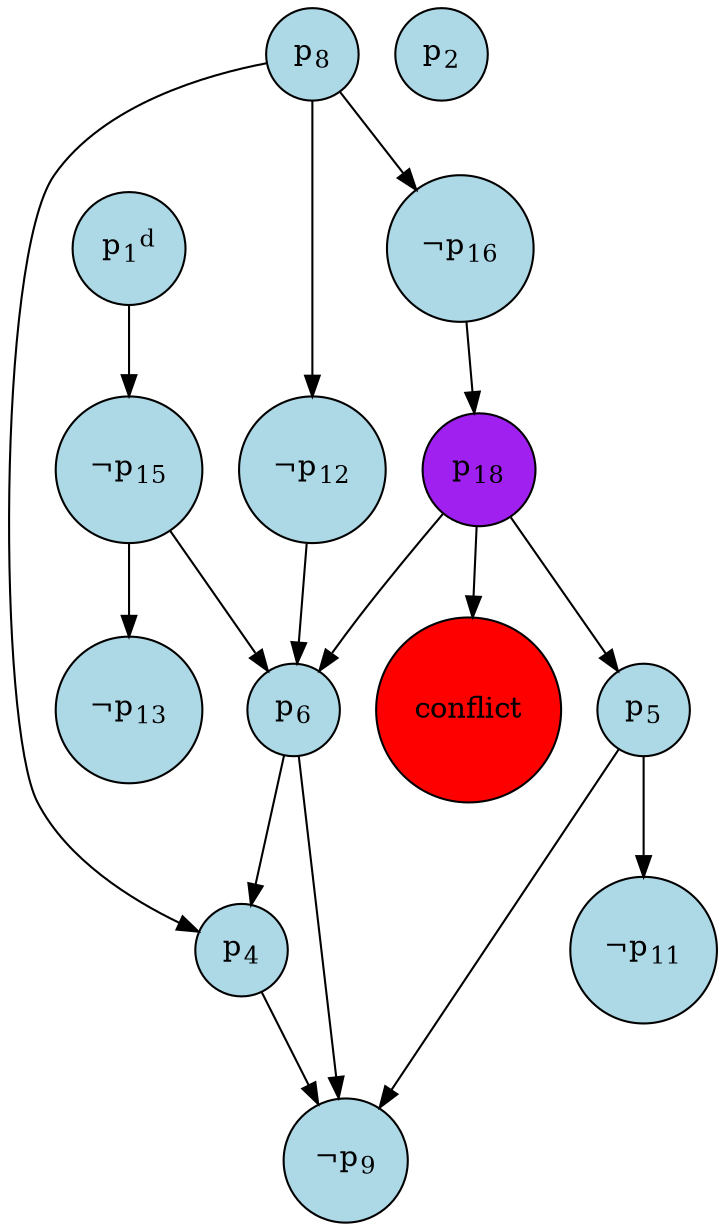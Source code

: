 digraph conflict {
node [style="filled,rounded",shape=circle,fillcolor=white];
1 [label=<p<SUB>1</SUB><SUP>d</SUP>>,fillcolor=lightblue];
15 [label=<¬p<SUB>15</SUB>>,fillcolor=lightblue];
1 [label=<p<SUB>1</SUB><SUP>d</SUP>>];
1 -> 15;
8 [label=<p<SUB>8</SUB>>,fillcolor=lightblue];
16 [label=<¬p<SUB>16</SUB>>,fillcolor=lightblue];
8 [label=<p<SUB>8</SUB>>];
8 -> 16;
18 [label=<p<SUB>18</SUB>>,fillcolor=lightblue];
16 [label=<¬p<SUB>16</SUB>>];
16 -> 18;
5 [label=<p<SUB>5</SUB>>,fillcolor=lightblue];
18 [label=<p<SUB>18</SUB>>];
18 -> 5;
12 [label=<¬p<SUB>12</SUB>>,fillcolor=lightblue];
8 [label=<p<SUB>8</SUB>>];
8 -> 12;
11 [label=<¬p<SUB>11</SUB>>,fillcolor=lightblue];
5 [label=<p<SUB>5</SUB>>];
5 -> 11;
13 [label=<¬p<SUB>13</SUB>>,fillcolor=lightblue];
15 [label=<¬p<SUB>15</SUB>>];
15 -> 13;
2 [label=<p<SUB>2</SUB>>,fillcolor=lightblue];
6 [label=<p<SUB>6</SUB>>,fillcolor=lightblue];
15 [label=<¬p<SUB>15</SUB>>];
15 -> 6;
12 [label=<¬p<SUB>12</SUB>>];
12 -> 6;
18 [label=<p<SUB>18</SUB>>];
18 -> 6;
4 [label=<p<SUB>4</SUB>>,fillcolor=lightblue];
6 [label=<p<SUB>6</SUB>>];
6 -> 4;
8 [label=<p<SUB>8</SUB>>];
8 -> 4;
9 [label=<¬p<SUB>9</SUB>>,fillcolor=lightblue];
5 [label=<p<SUB>5</SUB>>];
5 -> 9;
4 [label=<p<SUB>4</SUB>>];
4 -> 9;
6 [label=<p<SUB>6</SUB>>];
6 -> 9;
18 [fillcolor=purple];
conflict [fillcolor=red];
18 -> conflict;
}
